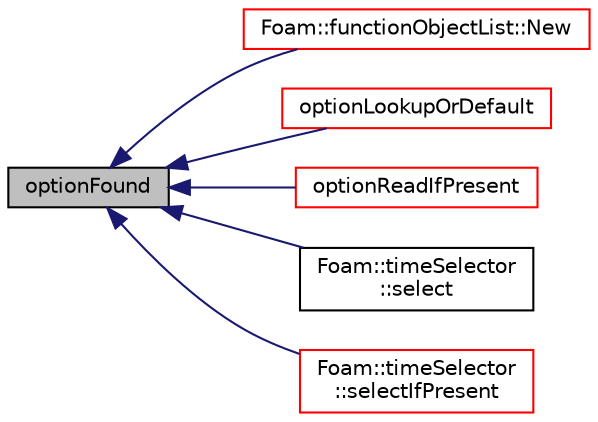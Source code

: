 digraph "optionFound"
{
  bgcolor="transparent";
  edge [fontname="Helvetica",fontsize="10",labelfontname="Helvetica",labelfontsize="10"];
  node [fontname="Helvetica",fontsize="10",shape=record];
  rankdir="LR";
  Node1 [label="optionFound",height=0.2,width=0.4,color="black", fillcolor="grey75", style="filled", fontcolor="black"];
  Node1 -> Node2 [dir="back",color="midnightblue",fontsize="10",style="solid",fontname="Helvetica"];
  Node2 [label="Foam::functionObjectList::New",height=0.2,width=0.4,color="red",URL="$a00885.html#a8675dc4a89f16ea9ee81bf8ed5530159",tooltip="Construct and return a functionObjectList for an application. "];
  Node1 -> Node3 [dir="back",color="midnightblue",fontsize="10",style="solid",fontname="Helvetica"];
  Node3 [label="optionLookupOrDefault",height=0.2,width=0.4,color="red",URL="$a00067.html#a758694b2f11feeb656218d0abb6782d1",tooltip="Read a value from the named option if present. "];
  Node1 -> Node4 [dir="back",color="midnightblue",fontsize="10",style="solid",fontname="Helvetica"];
  Node4 [label="optionReadIfPresent",height=0.2,width=0.4,color="red",URL="$a00067.html#ae541edb552fed41fb73c1defe98dbaf8",tooltip="Read a value from the named option if present. "];
  Node1 -> Node5 [dir="back",color="midnightblue",fontsize="10",style="solid",fontname="Helvetica"];
  Node5 [label="Foam::timeSelector\l::select",height=0.2,width=0.4,color="black",URL="$a02707.html#a6f2644c0b78fb12db15d8ac6a33f60ef",tooltip="Return the set of times selected based on the argList options. "];
  Node1 -> Node6 [dir="back",color="midnightblue",fontsize="10",style="solid",fontname="Helvetica"];
  Node6 [label="Foam::timeSelector\l::selectIfPresent",height=0.2,width=0.4,color="red",URL="$a02707.html#a911e43f77cc44b9d167de1b0a4fb87b5",tooltip="If any time option provided return the set of times (as select0) "];
}
